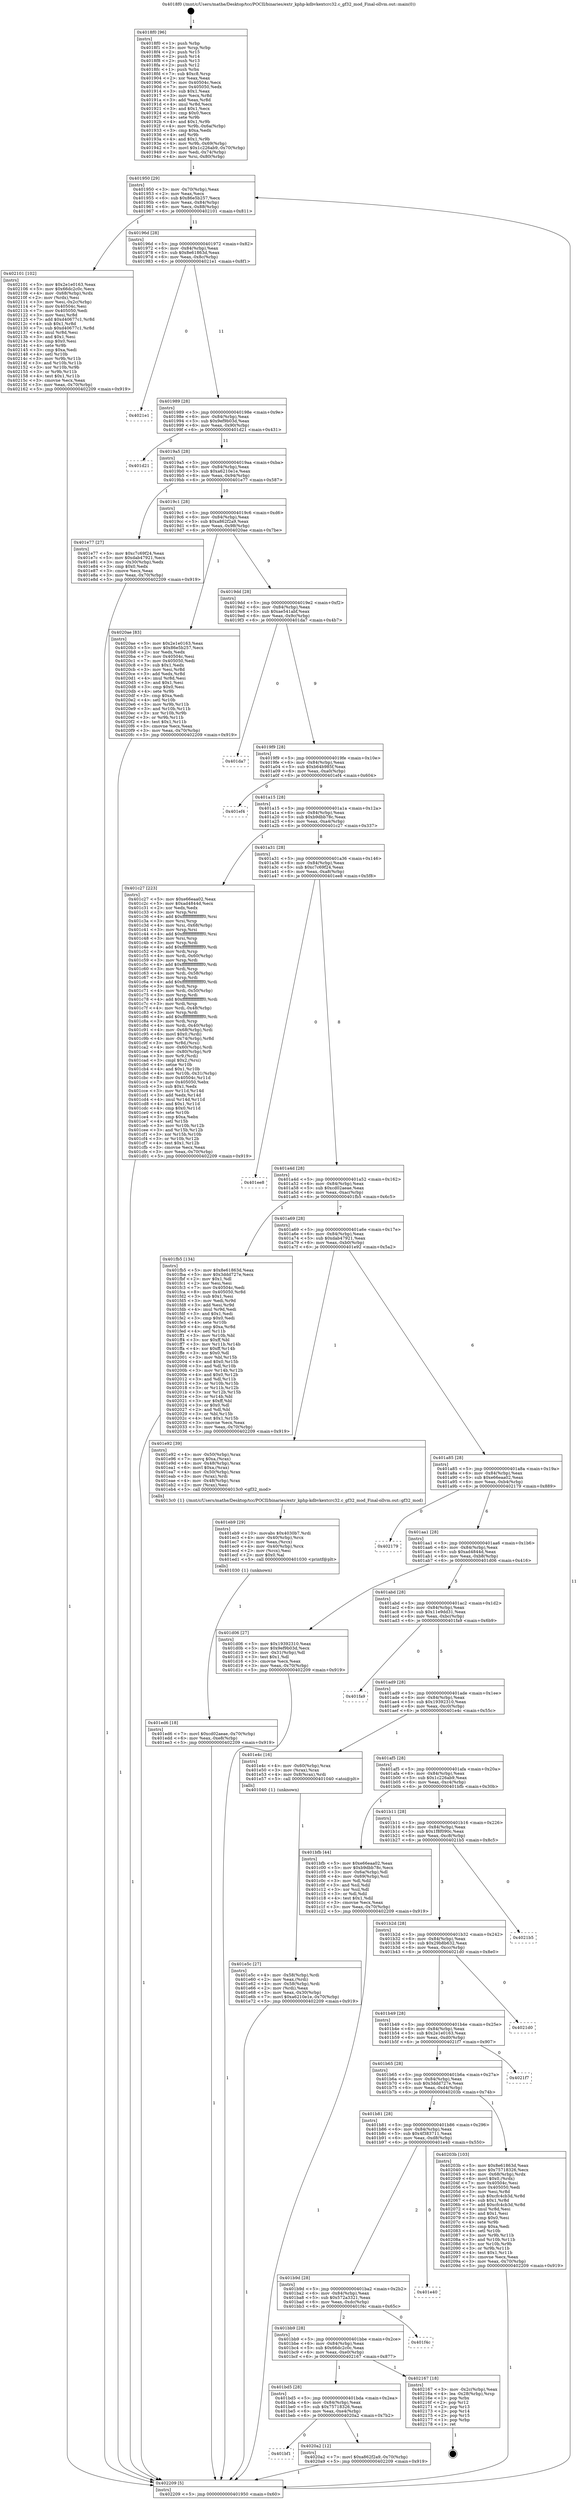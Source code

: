 digraph "0x4018f0" {
  label = "0x4018f0 (/mnt/c/Users/mathe/Desktop/tcc/POCII/binaries/extr_kphp-kdbvkextcrc32.c_gf32_mod_Final-ollvm.out::main(0))"
  labelloc = "t"
  node[shape=record]

  Entry [label="",width=0.3,height=0.3,shape=circle,fillcolor=black,style=filled]
  "0x401950" [label="{
     0x401950 [29]\l
     | [instrs]\l
     &nbsp;&nbsp;0x401950 \<+3\>: mov -0x70(%rbp),%eax\l
     &nbsp;&nbsp;0x401953 \<+2\>: mov %eax,%ecx\l
     &nbsp;&nbsp;0x401955 \<+6\>: sub $0x86e5b257,%ecx\l
     &nbsp;&nbsp;0x40195b \<+6\>: mov %eax,-0x84(%rbp)\l
     &nbsp;&nbsp;0x401961 \<+6\>: mov %ecx,-0x88(%rbp)\l
     &nbsp;&nbsp;0x401967 \<+6\>: je 0000000000402101 \<main+0x811\>\l
  }"]
  "0x402101" [label="{
     0x402101 [102]\l
     | [instrs]\l
     &nbsp;&nbsp;0x402101 \<+5\>: mov $0x2e1e0163,%eax\l
     &nbsp;&nbsp;0x402106 \<+5\>: mov $0x66dc2c0c,%ecx\l
     &nbsp;&nbsp;0x40210b \<+4\>: mov -0x68(%rbp),%rdx\l
     &nbsp;&nbsp;0x40210f \<+2\>: mov (%rdx),%esi\l
     &nbsp;&nbsp;0x402111 \<+3\>: mov %esi,-0x2c(%rbp)\l
     &nbsp;&nbsp;0x402114 \<+7\>: mov 0x40504c,%esi\l
     &nbsp;&nbsp;0x40211b \<+7\>: mov 0x405050,%edi\l
     &nbsp;&nbsp;0x402122 \<+3\>: mov %esi,%r8d\l
     &nbsp;&nbsp;0x402125 \<+7\>: add $0xd40677c1,%r8d\l
     &nbsp;&nbsp;0x40212c \<+4\>: sub $0x1,%r8d\l
     &nbsp;&nbsp;0x402130 \<+7\>: sub $0xd40677c1,%r8d\l
     &nbsp;&nbsp;0x402137 \<+4\>: imul %r8d,%esi\l
     &nbsp;&nbsp;0x40213b \<+3\>: and $0x1,%esi\l
     &nbsp;&nbsp;0x40213e \<+3\>: cmp $0x0,%esi\l
     &nbsp;&nbsp;0x402141 \<+4\>: sete %r9b\l
     &nbsp;&nbsp;0x402145 \<+3\>: cmp $0xa,%edi\l
     &nbsp;&nbsp;0x402148 \<+4\>: setl %r10b\l
     &nbsp;&nbsp;0x40214c \<+3\>: mov %r9b,%r11b\l
     &nbsp;&nbsp;0x40214f \<+3\>: and %r10b,%r11b\l
     &nbsp;&nbsp;0x402152 \<+3\>: xor %r10b,%r9b\l
     &nbsp;&nbsp;0x402155 \<+3\>: or %r9b,%r11b\l
     &nbsp;&nbsp;0x402158 \<+4\>: test $0x1,%r11b\l
     &nbsp;&nbsp;0x40215c \<+3\>: cmovne %ecx,%eax\l
     &nbsp;&nbsp;0x40215f \<+3\>: mov %eax,-0x70(%rbp)\l
     &nbsp;&nbsp;0x402162 \<+5\>: jmp 0000000000402209 \<main+0x919\>\l
  }"]
  "0x40196d" [label="{
     0x40196d [28]\l
     | [instrs]\l
     &nbsp;&nbsp;0x40196d \<+5\>: jmp 0000000000401972 \<main+0x82\>\l
     &nbsp;&nbsp;0x401972 \<+6\>: mov -0x84(%rbp),%eax\l
     &nbsp;&nbsp;0x401978 \<+5\>: sub $0x8e61863d,%eax\l
     &nbsp;&nbsp;0x40197d \<+6\>: mov %eax,-0x8c(%rbp)\l
     &nbsp;&nbsp;0x401983 \<+6\>: je 00000000004021e1 \<main+0x8f1\>\l
  }"]
  Exit [label="",width=0.3,height=0.3,shape=circle,fillcolor=black,style=filled,peripheries=2]
  "0x4021e1" [label="{
     0x4021e1\l
  }", style=dashed]
  "0x401989" [label="{
     0x401989 [28]\l
     | [instrs]\l
     &nbsp;&nbsp;0x401989 \<+5\>: jmp 000000000040198e \<main+0x9e\>\l
     &nbsp;&nbsp;0x40198e \<+6\>: mov -0x84(%rbp),%eax\l
     &nbsp;&nbsp;0x401994 \<+5\>: sub $0x9ef9b03d,%eax\l
     &nbsp;&nbsp;0x401999 \<+6\>: mov %eax,-0x90(%rbp)\l
     &nbsp;&nbsp;0x40199f \<+6\>: je 0000000000401d21 \<main+0x431\>\l
  }"]
  "0x401bf1" [label="{
     0x401bf1\l
  }", style=dashed]
  "0x401d21" [label="{
     0x401d21\l
  }", style=dashed]
  "0x4019a5" [label="{
     0x4019a5 [28]\l
     | [instrs]\l
     &nbsp;&nbsp;0x4019a5 \<+5\>: jmp 00000000004019aa \<main+0xba\>\l
     &nbsp;&nbsp;0x4019aa \<+6\>: mov -0x84(%rbp),%eax\l
     &nbsp;&nbsp;0x4019b0 \<+5\>: sub $0xa6210e1e,%eax\l
     &nbsp;&nbsp;0x4019b5 \<+6\>: mov %eax,-0x94(%rbp)\l
     &nbsp;&nbsp;0x4019bb \<+6\>: je 0000000000401e77 \<main+0x587\>\l
  }"]
  "0x4020a2" [label="{
     0x4020a2 [12]\l
     | [instrs]\l
     &nbsp;&nbsp;0x4020a2 \<+7\>: movl $0xa862f2a9,-0x70(%rbp)\l
     &nbsp;&nbsp;0x4020a9 \<+5\>: jmp 0000000000402209 \<main+0x919\>\l
  }"]
  "0x401e77" [label="{
     0x401e77 [27]\l
     | [instrs]\l
     &nbsp;&nbsp;0x401e77 \<+5\>: mov $0xc7c69f24,%eax\l
     &nbsp;&nbsp;0x401e7c \<+5\>: mov $0xdab47921,%ecx\l
     &nbsp;&nbsp;0x401e81 \<+3\>: mov -0x30(%rbp),%edx\l
     &nbsp;&nbsp;0x401e84 \<+3\>: cmp $0x0,%edx\l
     &nbsp;&nbsp;0x401e87 \<+3\>: cmove %ecx,%eax\l
     &nbsp;&nbsp;0x401e8a \<+3\>: mov %eax,-0x70(%rbp)\l
     &nbsp;&nbsp;0x401e8d \<+5\>: jmp 0000000000402209 \<main+0x919\>\l
  }"]
  "0x4019c1" [label="{
     0x4019c1 [28]\l
     | [instrs]\l
     &nbsp;&nbsp;0x4019c1 \<+5\>: jmp 00000000004019c6 \<main+0xd6\>\l
     &nbsp;&nbsp;0x4019c6 \<+6\>: mov -0x84(%rbp),%eax\l
     &nbsp;&nbsp;0x4019cc \<+5\>: sub $0xa862f2a9,%eax\l
     &nbsp;&nbsp;0x4019d1 \<+6\>: mov %eax,-0x98(%rbp)\l
     &nbsp;&nbsp;0x4019d7 \<+6\>: je 00000000004020ae \<main+0x7be\>\l
  }"]
  "0x401bd5" [label="{
     0x401bd5 [28]\l
     | [instrs]\l
     &nbsp;&nbsp;0x401bd5 \<+5\>: jmp 0000000000401bda \<main+0x2ea\>\l
     &nbsp;&nbsp;0x401bda \<+6\>: mov -0x84(%rbp),%eax\l
     &nbsp;&nbsp;0x401be0 \<+5\>: sub $0x75718326,%eax\l
     &nbsp;&nbsp;0x401be5 \<+6\>: mov %eax,-0xe4(%rbp)\l
     &nbsp;&nbsp;0x401beb \<+6\>: je 00000000004020a2 \<main+0x7b2\>\l
  }"]
  "0x4020ae" [label="{
     0x4020ae [83]\l
     | [instrs]\l
     &nbsp;&nbsp;0x4020ae \<+5\>: mov $0x2e1e0163,%eax\l
     &nbsp;&nbsp;0x4020b3 \<+5\>: mov $0x86e5b257,%ecx\l
     &nbsp;&nbsp;0x4020b8 \<+2\>: xor %edx,%edx\l
     &nbsp;&nbsp;0x4020ba \<+7\>: mov 0x40504c,%esi\l
     &nbsp;&nbsp;0x4020c1 \<+7\>: mov 0x405050,%edi\l
     &nbsp;&nbsp;0x4020c8 \<+3\>: sub $0x1,%edx\l
     &nbsp;&nbsp;0x4020cb \<+3\>: mov %esi,%r8d\l
     &nbsp;&nbsp;0x4020ce \<+3\>: add %edx,%r8d\l
     &nbsp;&nbsp;0x4020d1 \<+4\>: imul %r8d,%esi\l
     &nbsp;&nbsp;0x4020d5 \<+3\>: and $0x1,%esi\l
     &nbsp;&nbsp;0x4020d8 \<+3\>: cmp $0x0,%esi\l
     &nbsp;&nbsp;0x4020db \<+4\>: sete %r9b\l
     &nbsp;&nbsp;0x4020df \<+3\>: cmp $0xa,%edi\l
     &nbsp;&nbsp;0x4020e2 \<+4\>: setl %r10b\l
     &nbsp;&nbsp;0x4020e6 \<+3\>: mov %r9b,%r11b\l
     &nbsp;&nbsp;0x4020e9 \<+3\>: and %r10b,%r11b\l
     &nbsp;&nbsp;0x4020ec \<+3\>: xor %r10b,%r9b\l
     &nbsp;&nbsp;0x4020ef \<+3\>: or %r9b,%r11b\l
     &nbsp;&nbsp;0x4020f2 \<+4\>: test $0x1,%r11b\l
     &nbsp;&nbsp;0x4020f6 \<+3\>: cmovne %ecx,%eax\l
     &nbsp;&nbsp;0x4020f9 \<+3\>: mov %eax,-0x70(%rbp)\l
     &nbsp;&nbsp;0x4020fc \<+5\>: jmp 0000000000402209 \<main+0x919\>\l
  }"]
  "0x4019dd" [label="{
     0x4019dd [28]\l
     | [instrs]\l
     &nbsp;&nbsp;0x4019dd \<+5\>: jmp 00000000004019e2 \<main+0xf2\>\l
     &nbsp;&nbsp;0x4019e2 \<+6\>: mov -0x84(%rbp),%eax\l
     &nbsp;&nbsp;0x4019e8 \<+5\>: sub $0xae541abf,%eax\l
     &nbsp;&nbsp;0x4019ed \<+6\>: mov %eax,-0x9c(%rbp)\l
     &nbsp;&nbsp;0x4019f3 \<+6\>: je 0000000000401da7 \<main+0x4b7\>\l
  }"]
  "0x402167" [label="{
     0x402167 [18]\l
     | [instrs]\l
     &nbsp;&nbsp;0x402167 \<+3\>: mov -0x2c(%rbp),%eax\l
     &nbsp;&nbsp;0x40216a \<+4\>: lea -0x28(%rbp),%rsp\l
     &nbsp;&nbsp;0x40216e \<+1\>: pop %rbx\l
     &nbsp;&nbsp;0x40216f \<+2\>: pop %r12\l
     &nbsp;&nbsp;0x402171 \<+2\>: pop %r13\l
     &nbsp;&nbsp;0x402173 \<+2\>: pop %r14\l
     &nbsp;&nbsp;0x402175 \<+2\>: pop %r15\l
     &nbsp;&nbsp;0x402177 \<+1\>: pop %rbp\l
     &nbsp;&nbsp;0x402178 \<+1\>: ret\l
  }"]
  "0x401da7" [label="{
     0x401da7\l
  }", style=dashed]
  "0x4019f9" [label="{
     0x4019f9 [28]\l
     | [instrs]\l
     &nbsp;&nbsp;0x4019f9 \<+5\>: jmp 00000000004019fe \<main+0x10e\>\l
     &nbsp;&nbsp;0x4019fe \<+6\>: mov -0x84(%rbp),%eax\l
     &nbsp;&nbsp;0x401a04 \<+5\>: sub $0xb64b985f,%eax\l
     &nbsp;&nbsp;0x401a09 \<+6\>: mov %eax,-0xa0(%rbp)\l
     &nbsp;&nbsp;0x401a0f \<+6\>: je 0000000000401ef4 \<main+0x604\>\l
  }"]
  "0x401bb9" [label="{
     0x401bb9 [28]\l
     | [instrs]\l
     &nbsp;&nbsp;0x401bb9 \<+5\>: jmp 0000000000401bbe \<main+0x2ce\>\l
     &nbsp;&nbsp;0x401bbe \<+6\>: mov -0x84(%rbp),%eax\l
     &nbsp;&nbsp;0x401bc4 \<+5\>: sub $0x66dc2c0c,%eax\l
     &nbsp;&nbsp;0x401bc9 \<+6\>: mov %eax,-0xe0(%rbp)\l
     &nbsp;&nbsp;0x401bcf \<+6\>: je 0000000000402167 \<main+0x877\>\l
  }"]
  "0x401ef4" [label="{
     0x401ef4\l
  }", style=dashed]
  "0x401a15" [label="{
     0x401a15 [28]\l
     | [instrs]\l
     &nbsp;&nbsp;0x401a15 \<+5\>: jmp 0000000000401a1a \<main+0x12a\>\l
     &nbsp;&nbsp;0x401a1a \<+6\>: mov -0x84(%rbp),%eax\l
     &nbsp;&nbsp;0x401a20 \<+5\>: sub $0xb9dbb78c,%eax\l
     &nbsp;&nbsp;0x401a25 \<+6\>: mov %eax,-0xa4(%rbp)\l
     &nbsp;&nbsp;0x401a2b \<+6\>: je 0000000000401c27 \<main+0x337\>\l
  }"]
  "0x401f4c" [label="{
     0x401f4c\l
  }", style=dashed]
  "0x401c27" [label="{
     0x401c27 [223]\l
     | [instrs]\l
     &nbsp;&nbsp;0x401c27 \<+5\>: mov $0xe66eaa02,%eax\l
     &nbsp;&nbsp;0x401c2c \<+5\>: mov $0xad4844d,%ecx\l
     &nbsp;&nbsp;0x401c31 \<+2\>: xor %edx,%edx\l
     &nbsp;&nbsp;0x401c33 \<+3\>: mov %rsp,%rsi\l
     &nbsp;&nbsp;0x401c36 \<+4\>: add $0xfffffffffffffff0,%rsi\l
     &nbsp;&nbsp;0x401c3a \<+3\>: mov %rsi,%rsp\l
     &nbsp;&nbsp;0x401c3d \<+4\>: mov %rsi,-0x68(%rbp)\l
     &nbsp;&nbsp;0x401c41 \<+3\>: mov %rsp,%rsi\l
     &nbsp;&nbsp;0x401c44 \<+4\>: add $0xfffffffffffffff0,%rsi\l
     &nbsp;&nbsp;0x401c48 \<+3\>: mov %rsi,%rsp\l
     &nbsp;&nbsp;0x401c4b \<+3\>: mov %rsp,%rdi\l
     &nbsp;&nbsp;0x401c4e \<+4\>: add $0xfffffffffffffff0,%rdi\l
     &nbsp;&nbsp;0x401c52 \<+3\>: mov %rdi,%rsp\l
     &nbsp;&nbsp;0x401c55 \<+4\>: mov %rdi,-0x60(%rbp)\l
     &nbsp;&nbsp;0x401c59 \<+3\>: mov %rsp,%rdi\l
     &nbsp;&nbsp;0x401c5c \<+4\>: add $0xfffffffffffffff0,%rdi\l
     &nbsp;&nbsp;0x401c60 \<+3\>: mov %rdi,%rsp\l
     &nbsp;&nbsp;0x401c63 \<+4\>: mov %rdi,-0x58(%rbp)\l
     &nbsp;&nbsp;0x401c67 \<+3\>: mov %rsp,%rdi\l
     &nbsp;&nbsp;0x401c6a \<+4\>: add $0xfffffffffffffff0,%rdi\l
     &nbsp;&nbsp;0x401c6e \<+3\>: mov %rdi,%rsp\l
     &nbsp;&nbsp;0x401c71 \<+4\>: mov %rdi,-0x50(%rbp)\l
     &nbsp;&nbsp;0x401c75 \<+3\>: mov %rsp,%rdi\l
     &nbsp;&nbsp;0x401c78 \<+4\>: add $0xfffffffffffffff0,%rdi\l
     &nbsp;&nbsp;0x401c7c \<+3\>: mov %rdi,%rsp\l
     &nbsp;&nbsp;0x401c7f \<+4\>: mov %rdi,-0x48(%rbp)\l
     &nbsp;&nbsp;0x401c83 \<+3\>: mov %rsp,%rdi\l
     &nbsp;&nbsp;0x401c86 \<+4\>: add $0xfffffffffffffff0,%rdi\l
     &nbsp;&nbsp;0x401c8a \<+3\>: mov %rdi,%rsp\l
     &nbsp;&nbsp;0x401c8d \<+4\>: mov %rdi,-0x40(%rbp)\l
     &nbsp;&nbsp;0x401c91 \<+4\>: mov -0x68(%rbp),%rdi\l
     &nbsp;&nbsp;0x401c95 \<+6\>: movl $0x0,(%rdi)\l
     &nbsp;&nbsp;0x401c9b \<+4\>: mov -0x74(%rbp),%r8d\l
     &nbsp;&nbsp;0x401c9f \<+3\>: mov %r8d,(%rsi)\l
     &nbsp;&nbsp;0x401ca2 \<+4\>: mov -0x60(%rbp),%rdi\l
     &nbsp;&nbsp;0x401ca6 \<+4\>: mov -0x80(%rbp),%r9\l
     &nbsp;&nbsp;0x401caa \<+3\>: mov %r9,(%rdi)\l
     &nbsp;&nbsp;0x401cad \<+3\>: cmpl $0x2,(%rsi)\l
     &nbsp;&nbsp;0x401cb0 \<+4\>: setne %r10b\l
     &nbsp;&nbsp;0x401cb4 \<+4\>: and $0x1,%r10b\l
     &nbsp;&nbsp;0x401cb8 \<+4\>: mov %r10b,-0x31(%rbp)\l
     &nbsp;&nbsp;0x401cbc \<+8\>: mov 0x40504c,%r11d\l
     &nbsp;&nbsp;0x401cc4 \<+7\>: mov 0x405050,%ebx\l
     &nbsp;&nbsp;0x401ccb \<+3\>: sub $0x1,%edx\l
     &nbsp;&nbsp;0x401cce \<+3\>: mov %r11d,%r14d\l
     &nbsp;&nbsp;0x401cd1 \<+3\>: add %edx,%r14d\l
     &nbsp;&nbsp;0x401cd4 \<+4\>: imul %r14d,%r11d\l
     &nbsp;&nbsp;0x401cd8 \<+4\>: and $0x1,%r11d\l
     &nbsp;&nbsp;0x401cdc \<+4\>: cmp $0x0,%r11d\l
     &nbsp;&nbsp;0x401ce0 \<+4\>: sete %r10b\l
     &nbsp;&nbsp;0x401ce4 \<+3\>: cmp $0xa,%ebx\l
     &nbsp;&nbsp;0x401ce7 \<+4\>: setl %r15b\l
     &nbsp;&nbsp;0x401ceb \<+3\>: mov %r10b,%r12b\l
     &nbsp;&nbsp;0x401cee \<+3\>: and %r15b,%r12b\l
     &nbsp;&nbsp;0x401cf1 \<+3\>: xor %r15b,%r10b\l
     &nbsp;&nbsp;0x401cf4 \<+3\>: or %r10b,%r12b\l
     &nbsp;&nbsp;0x401cf7 \<+4\>: test $0x1,%r12b\l
     &nbsp;&nbsp;0x401cfb \<+3\>: cmovne %ecx,%eax\l
     &nbsp;&nbsp;0x401cfe \<+3\>: mov %eax,-0x70(%rbp)\l
     &nbsp;&nbsp;0x401d01 \<+5\>: jmp 0000000000402209 \<main+0x919\>\l
  }"]
  "0x401a31" [label="{
     0x401a31 [28]\l
     | [instrs]\l
     &nbsp;&nbsp;0x401a31 \<+5\>: jmp 0000000000401a36 \<main+0x146\>\l
     &nbsp;&nbsp;0x401a36 \<+6\>: mov -0x84(%rbp),%eax\l
     &nbsp;&nbsp;0x401a3c \<+5\>: sub $0xc7c69f24,%eax\l
     &nbsp;&nbsp;0x401a41 \<+6\>: mov %eax,-0xa8(%rbp)\l
     &nbsp;&nbsp;0x401a47 \<+6\>: je 0000000000401ee8 \<main+0x5f8\>\l
  }"]
  "0x401b9d" [label="{
     0x401b9d [28]\l
     | [instrs]\l
     &nbsp;&nbsp;0x401b9d \<+5\>: jmp 0000000000401ba2 \<main+0x2b2\>\l
     &nbsp;&nbsp;0x401ba2 \<+6\>: mov -0x84(%rbp),%eax\l
     &nbsp;&nbsp;0x401ba8 \<+5\>: sub $0x572a3321,%eax\l
     &nbsp;&nbsp;0x401bad \<+6\>: mov %eax,-0xdc(%rbp)\l
     &nbsp;&nbsp;0x401bb3 \<+6\>: je 0000000000401f4c \<main+0x65c\>\l
  }"]
  "0x401ee8" [label="{
     0x401ee8\l
  }", style=dashed]
  "0x401a4d" [label="{
     0x401a4d [28]\l
     | [instrs]\l
     &nbsp;&nbsp;0x401a4d \<+5\>: jmp 0000000000401a52 \<main+0x162\>\l
     &nbsp;&nbsp;0x401a52 \<+6\>: mov -0x84(%rbp),%eax\l
     &nbsp;&nbsp;0x401a58 \<+5\>: sub $0xcd02aeae,%eax\l
     &nbsp;&nbsp;0x401a5d \<+6\>: mov %eax,-0xac(%rbp)\l
     &nbsp;&nbsp;0x401a63 \<+6\>: je 0000000000401fb5 \<main+0x6c5\>\l
  }"]
  "0x401e40" [label="{
     0x401e40\l
  }", style=dashed]
  "0x401fb5" [label="{
     0x401fb5 [134]\l
     | [instrs]\l
     &nbsp;&nbsp;0x401fb5 \<+5\>: mov $0x8e61863d,%eax\l
     &nbsp;&nbsp;0x401fba \<+5\>: mov $0x3ddd727e,%ecx\l
     &nbsp;&nbsp;0x401fbf \<+2\>: mov $0x1,%dl\l
     &nbsp;&nbsp;0x401fc1 \<+2\>: xor %esi,%esi\l
     &nbsp;&nbsp;0x401fc3 \<+7\>: mov 0x40504c,%edi\l
     &nbsp;&nbsp;0x401fca \<+8\>: mov 0x405050,%r8d\l
     &nbsp;&nbsp;0x401fd2 \<+3\>: sub $0x1,%esi\l
     &nbsp;&nbsp;0x401fd5 \<+3\>: mov %edi,%r9d\l
     &nbsp;&nbsp;0x401fd8 \<+3\>: add %esi,%r9d\l
     &nbsp;&nbsp;0x401fdb \<+4\>: imul %r9d,%edi\l
     &nbsp;&nbsp;0x401fdf \<+3\>: and $0x1,%edi\l
     &nbsp;&nbsp;0x401fe2 \<+3\>: cmp $0x0,%edi\l
     &nbsp;&nbsp;0x401fe5 \<+4\>: sete %r10b\l
     &nbsp;&nbsp;0x401fe9 \<+4\>: cmp $0xa,%r8d\l
     &nbsp;&nbsp;0x401fed \<+4\>: setl %r11b\l
     &nbsp;&nbsp;0x401ff1 \<+3\>: mov %r10b,%bl\l
     &nbsp;&nbsp;0x401ff4 \<+3\>: xor $0xff,%bl\l
     &nbsp;&nbsp;0x401ff7 \<+3\>: mov %r11b,%r14b\l
     &nbsp;&nbsp;0x401ffa \<+4\>: xor $0xff,%r14b\l
     &nbsp;&nbsp;0x401ffe \<+3\>: xor $0x0,%dl\l
     &nbsp;&nbsp;0x402001 \<+3\>: mov %bl,%r15b\l
     &nbsp;&nbsp;0x402004 \<+4\>: and $0x0,%r15b\l
     &nbsp;&nbsp;0x402008 \<+3\>: and %dl,%r10b\l
     &nbsp;&nbsp;0x40200b \<+3\>: mov %r14b,%r12b\l
     &nbsp;&nbsp;0x40200e \<+4\>: and $0x0,%r12b\l
     &nbsp;&nbsp;0x402012 \<+3\>: and %dl,%r11b\l
     &nbsp;&nbsp;0x402015 \<+3\>: or %r10b,%r15b\l
     &nbsp;&nbsp;0x402018 \<+3\>: or %r11b,%r12b\l
     &nbsp;&nbsp;0x40201b \<+3\>: xor %r12b,%r15b\l
     &nbsp;&nbsp;0x40201e \<+3\>: or %r14b,%bl\l
     &nbsp;&nbsp;0x402021 \<+3\>: xor $0xff,%bl\l
     &nbsp;&nbsp;0x402024 \<+3\>: or $0x0,%dl\l
     &nbsp;&nbsp;0x402027 \<+2\>: and %dl,%bl\l
     &nbsp;&nbsp;0x402029 \<+3\>: or %bl,%r15b\l
     &nbsp;&nbsp;0x40202c \<+4\>: test $0x1,%r15b\l
     &nbsp;&nbsp;0x402030 \<+3\>: cmovne %ecx,%eax\l
     &nbsp;&nbsp;0x402033 \<+3\>: mov %eax,-0x70(%rbp)\l
     &nbsp;&nbsp;0x402036 \<+5\>: jmp 0000000000402209 \<main+0x919\>\l
  }"]
  "0x401a69" [label="{
     0x401a69 [28]\l
     | [instrs]\l
     &nbsp;&nbsp;0x401a69 \<+5\>: jmp 0000000000401a6e \<main+0x17e\>\l
     &nbsp;&nbsp;0x401a6e \<+6\>: mov -0x84(%rbp),%eax\l
     &nbsp;&nbsp;0x401a74 \<+5\>: sub $0xdab47921,%eax\l
     &nbsp;&nbsp;0x401a79 \<+6\>: mov %eax,-0xb0(%rbp)\l
     &nbsp;&nbsp;0x401a7f \<+6\>: je 0000000000401e92 \<main+0x5a2\>\l
  }"]
  "0x401b81" [label="{
     0x401b81 [28]\l
     | [instrs]\l
     &nbsp;&nbsp;0x401b81 \<+5\>: jmp 0000000000401b86 \<main+0x296\>\l
     &nbsp;&nbsp;0x401b86 \<+6\>: mov -0x84(%rbp),%eax\l
     &nbsp;&nbsp;0x401b8c \<+5\>: sub $0x4f383711,%eax\l
     &nbsp;&nbsp;0x401b91 \<+6\>: mov %eax,-0xd8(%rbp)\l
     &nbsp;&nbsp;0x401b97 \<+6\>: je 0000000000401e40 \<main+0x550\>\l
  }"]
  "0x401e92" [label="{
     0x401e92 [39]\l
     | [instrs]\l
     &nbsp;&nbsp;0x401e92 \<+4\>: mov -0x50(%rbp),%rax\l
     &nbsp;&nbsp;0x401e96 \<+7\>: movq $0xa,(%rax)\l
     &nbsp;&nbsp;0x401e9d \<+4\>: mov -0x48(%rbp),%rax\l
     &nbsp;&nbsp;0x401ea1 \<+6\>: movl $0xa,(%rax)\l
     &nbsp;&nbsp;0x401ea7 \<+4\>: mov -0x50(%rbp),%rax\l
     &nbsp;&nbsp;0x401eab \<+3\>: mov (%rax),%rdi\l
     &nbsp;&nbsp;0x401eae \<+4\>: mov -0x48(%rbp),%rax\l
     &nbsp;&nbsp;0x401eb2 \<+2\>: mov (%rax),%esi\l
     &nbsp;&nbsp;0x401eb4 \<+5\>: call 00000000004013c0 \<gf32_mod\>\l
     | [calls]\l
     &nbsp;&nbsp;0x4013c0 \{1\} (/mnt/c/Users/mathe/Desktop/tcc/POCII/binaries/extr_kphp-kdbvkextcrc32.c_gf32_mod_Final-ollvm.out::gf32_mod)\l
  }"]
  "0x401a85" [label="{
     0x401a85 [28]\l
     | [instrs]\l
     &nbsp;&nbsp;0x401a85 \<+5\>: jmp 0000000000401a8a \<main+0x19a\>\l
     &nbsp;&nbsp;0x401a8a \<+6\>: mov -0x84(%rbp),%eax\l
     &nbsp;&nbsp;0x401a90 \<+5\>: sub $0xe66eaa02,%eax\l
     &nbsp;&nbsp;0x401a95 \<+6\>: mov %eax,-0xb4(%rbp)\l
     &nbsp;&nbsp;0x401a9b \<+6\>: je 0000000000402179 \<main+0x889\>\l
  }"]
  "0x40203b" [label="{
     0x40203b [103]\l
     | [instrs]\l
     &nbsp;&nbsp;0x40203b \<+5\>: mov $0x8e61863d,%eax\l
     &nbsp;&nbsp;0x402040 \<+5\>: mov $0x75718326,%ecx\l
     &nbsp;&nbsp;0x402045 \<+4\>: mov -0x68(%rbp),%rdx\l
     &nbsp;&nbsp;0x402049 \<+6\>: movl $0x0,(%rdx)\l
     &nbsp;&nbsp;0x40204f \<+7\>: mov 0x40504c,%esi\l
     &nbsp;&nbsp;0x402056 \<+7\>: mov 0x405050,%edi\l
     &nbsp;&nbsp;0x40205d \<+3\>: mov %esi,%r8d\l
     &nbsp;&nbsp;0x402060 \<+7\>: sub $0xcfc4cb3d,%r8d\l
     &nbsp;&nbsp;0x402067 \<+4\>: sub $0x1,%r8d\l
     &nbsp;&nbsp;0x40206b \<+7\>: add $0xcfc4cb3d,%r8d\l
     &nbsp;&nbsp;0x402072 \<+4\>: imul %r8d,%esi\l
     &nbsp;&nbsp;0x402076 \<+3\>: and $0x1,%esi\l
     &nbsp;&nbsp;0x402079 \<+3\>: cmp $0x0,%esi\l
     &nbsp;&nbsp;0x40207c \<+4\>: sete %r9b\l
     &nbsp;&nbsp;0x402080 \<+3\>: cmp $0xa,%edi\l
     &nbsp;&nbsp;0x402083 \<+4\>: setl %r10b\l
     &nbsp;&nbsp;0x402087 \<+3\>: mov %r9b,%r11b\l
     &nbsp;&nbsp;0x40208a \<+3\>: and %r10b,%r11b\l
     &nbsp;&nbsp;0x40208d \<+3\>: xor %r10b,%r9b\l
     &nbsp;&nbsp;0x402090 \<+3\>: or %r9b,%r11b\l
     &nbsp;&nbsp;0x402093 \<+4\>: test $0x1,%r11b\l
     &nbsp;&nbsp;0x402097 \<+3\>: cmovne %ecx,%eax\l
     &nbsp;&nbsp;0x40209a \<+3\>: mov %eax,-0x70(%rbp)\l
     &nbsp;&nbsp;0x40209d \<+5\>: jmp 0000000000402209 \<main+0x919\>\l
  }"]
  "0x402179" [label="{
     0x402179\l
  }", style=dashed]
  "0x401aa1" [label="{
     0x401aa1 [28]\l
     | [instrs]\l
     &nbsp;&nbsp;0x401aa1 \<+5\>: jmp 0000000000401aa6 \<main+0x1b6\>\l
     &nbsp;&nbsp;0x401aa6 \<+6\>: mov -0x84(%rbp),%eax\l
     &nbsp;&nbsp;0x401aac \<+5\>: sub $0xad4844d,%eax\l
     &nbsp;&nbsp;0x401ab1 \<+6\>: mov %eax,-0xb8(%rbp)\l
     &nbsp;&nbsp;0x401ab7 \<+6\>: je 0000000000401d06 \<main+0x416\>\l
  }"]
  "0x401b65" [label="{
     0x401b65 [28]\l
     | [instrs]\l
     &nbsp;&nbsp;0x401b65 \<+5\>: jmp 0000000000401b6a \<main+0x27a\>\l
     &nbsp;&nbsp;0x401b6a \<+6\>: mov -0x84(%rbp),%eax\l
     &nbsp;&nbsp;0x401b70 \<+5\>: sub $0x3ddd727e,%eax\l
     &nbsp;&nbsp;0x401b75 \<+6\>: mov %eax,-0xd4(%rbp)\l
     &nbsp;&nbsp;0x401b7b \<+6\>: je 000000000040203b \<main+0x74b\>\l
  }"]
  "0x401d06" [label="{
     0x401d06 [27]\l
     | [instrs]\l
     &nbsp;&nbsp;0x401d06 \<+5\>: mov $0x19392310,%eax\l
     &nbsp;&nbsp;0x401d0b \<+5\>: mov $0x9ef9b03d,%ecx\l
     &nbsp;&nbsp;0x401d10 \<+3\>: mov -0x31(%rbp),%dl\l
     &nbsp;&nbsp;0x401d13 \<+3\>: test $0x1,%dl\l
     &nbsp;&nbsp;0x401d16 \<+3\>: cmovne %ecx,%eax\l
     &nbsp;&nbsp;0x401d19 \<+3\>: mov %eax,-0x70(%rbp)\l
     &nbsp;&nbsp;0x401d1c \<+5\>: jmp 0000000000402209 \<main+0x919\>\l
  }"]
  "0x401abd" [label="{
     0x401abd [28]\l
     | [instrs]\l
     &nbsp;&nbsp;0x401abd \<+5\>: jmp 0000000000401ac2 \<main+0x1d2\>\l
     &nbsp;&nbsp;0x401ac2 \<+6\>: mov -0x84(%rbp),%eax\l
     &nbsp;&nbsp;0x401ac8 \<+5\>: sub $0x11e9dd31,%eax\l
     &nbsp;&nbsp;0x401acd \<+6\>: mov %eax,-0xbc(%rbp)\l
     &nbsp;&nbsp;0x401ad3 \<+6\>: je 0000000000401fa9 \<main+0x6b9\>\l
  }"]
  "0x4021f7" [label="{
     0x4021f7\l
  }", style=dashed]
  "0x401fa9" [label="{
     0x401fa9\l
  }", style=dashed]
  "0x401ad9" [label="{
     0x401ad9 [28]\l
     | [instrs]\l
     &nbsp;&nbsp;0x401ad9 \<+5\>: jmp 0000000000401ade \<main+0x1ee\>\l
     &nbsp;&nbsp;0x401ade \<+6\>: mov -0x84(%rbp),%eax\l
     &nbsp;&nbsp;0x401ae4 \<+5\>: sub $0x19392310,%eax\l
     &nbsp;&nbsp;0x401ae9 \<+6\>: mov %eax,-0xc0(%rbp)\l
     &nbsp;&nbsp;0x401aef \<+6\>: je 0000000000401e4c \<main+0x55c\>\l
  }"]
  "0x401b49" [label="{
     0x401b49 [28]\l
     | [instrs]\l
     &nbsp;&nbsp;0x401b49 \<+5\>: jmp 0000000000401b4e \<main+0x25e\>\l
     &nbsp;&nbsp;0x401b4e \<+6\>: mov -0x84(%rbp),%eax\l
     &nbsp;&nbsp;0x401b54 \<+5\>: sub $0x2e1e0163,%eax\l
     &nbsp;&nbsp;0x401b59 \<+6\>: mov %eax,-0xd0(%rbp)\l
     &nbsp;&nbsp;0x401b5f \<+6\>: je 00000000004021f7 \<main+0x907\>\l
  }"]
  "0x401e4c" [label="{
     0x401e4c [16]\l
     | [instrs]\l
     &nbsp;&nbsp;0x401e4c \<+4\>: mov -0x60(%rbp),%rax\l
     &nbsp;&nbsp;0x401e50 \<+3\>: mov (%rax),%rax\l
     &nbsp;&nbsp;0x401e53 \<+4\>: mov 0x8(%rax),%rdi\l
     &nbsp;&nbsp;0x401e57 \<+5\>: call 0000000000401040 \<atoi@plt\>\l
     | [calls]\l
     &nbsp;&nbsp;0x401040 \{1\} (unknown)\l
  }"]
  "0x401af5" [label="{
     0x401af5 [28]\l
     | [instrs]\l
     &nbsp;&nbsp;0x401af5 \<+5\>: jmp 0000000000401afa \<main+0x20a\>\l
     &nbsp;&nbsp;0x401afa \<+6\>: mov -0x84(%rbp),%eax\l
     &nbsp;&nbsp;0x401b00 \<+5\>: sub $0x1c226ab9,%eax\l
     &nbsp;&nbsp;0x401b05 \<+6\>: mov %eax,-0xc4(%rbp)\l
     &nbsp;&nbsp;0x401b0b \<+6\>: je 0000000000401bfb \<main+0x30b\>\l
  }"]
  "0x4021d0" [label="{
     0x4021d0\l
  }", style=dashed]
  "0x401bfb" [label="{
     0x401bfb [44]\l
     | [instrs]\l
     &nbsp;&nbsp;0x401bfb \<+5\>: mov $0xe66eaa02,%eax\l
     &nbsp;&nbsp;0x401c00 \<+5\>: mov $0xb9dbb78c,%ecx\l
     &nbsp;&nbsp;0x401c05 \<+3\>: mov -0x6a(%rbp),%dl\l
     &nbsp;&nbsp;0x401c08 \<+4\>: mov -0x69(%rbp),%sil\l
     &nbsp;&nbsp;0x401c0c \<+3\>: mov %dl,%dil\l
     &nbsp;&nbsp;0x401c0f \<+3\>: and %sil,%dil\l
     &nbsp;&nbsp;0x401c12 \<+3\>: xor %sil,%dl\l
     &nbsp;&nbsp;0x401c15 \<+3\>: or %dl,%dil\l
     &nbsp;&nbsp;0x401c18 \<+4\>: test $0x1,%dil\l
     &nbsp;&nbsp;0x401c1c \<+3\>: cmovne %ecx,%eax\l
     &nbsp;&nbsp;0x401c1f \<+3\>: mov %eax,-0x70(%rbp)\l
     &nbsp;&nbsp;0x401c22 \<+5\>: jmp 0000000000402209 \<main+0x919\>\l
  }"]
  "0x401b11" [label="{
     0x401b11 [28]\l
     | [instrs]\l
     &nbsp;&nbsp;0x401b11 \<+5\>: jmp 0000000000401b16 \<main+0x226\>\l
     &nbsp;&nbsp;0x401b16 \<+6\>: mov -0x84(%rbp),%eax\l
     &nbsp;&nbsp;0x401b1c \<+5\>: sub $0x1f8f090c,%eax\l
     &nbsp;&nbsp;0x401b21 \<+6\>: mov %eax,-0xc8(%rbp)\l
     &nbsp;&nbsp;0x401b27 \<+6\>: je 00000000004021b5 \<main+0x8c5\>\l
  }"]
  "0x402209" [label="{
     0x402209 [5]\l
     | [instrs]\l
     &nbsp;&nbsp;0x402209 \<+5\>: jmp 0000000000401950 \<main+0x60\>\l
  }"]
  "0x4018f0" [label="{
     0x4018f0 [96]\l
     | [instrs]\l
     &nbsp;&nbsp;0x4018f0 \<+1\>: push %rbp\l
     &nbsp;&nbsp;0x4018f1 \<+3\>: mov %rsp,%rbp\l
     &nbsp;&nbsp;0x4018f4 \<+2\>: push %r15\l
     &nbsp;&nbsp;0x4018f6 \<+2\>: push %r14\l
     &nbsp;&nbsp;0x4018f8 \<+2\>: push %r13\l
     &nbsp;&nbsp;0x4018fa \<+2\>: push %r12\l
     &nbsp;&nbsp;0x4018fc \<+1\>: push %rbx\l
     &nbsp;&nbsp;0x4018fd \<+7\>: sub $0xc8,%rsp\l
     &nbsp;&nbsp;0x401904 \<+2\>: xor %eax,%eax\l
     &nbsp;&nbsp;0x401906 \<+7\>: mov 0x40504c,%ecx\l
     &nbsp;&nbsp;0x40190d \<+7\>: mov 0x405050,%edx\l
     &nbsp;&nbsp;0x401914 \<+3\>: sub $0x1,%eax\l
     &nbsp;&nbsp;0x401917 \<+3\>: mov %ecx,%r8d\l
     &nbsp;&nbsp;0x40191a \<+3\>: add %eax,%r8d\l
     &nbsp;&nbsp;0x40191d \<+4\>: imul %r8d,%ecx\l
     &nbsp;&nbsp;0x401921 \<+3\>: and $0x1,%ecx\l
     &nbsp;&nbsp;0x401924 \<+3\>: cmp $0x0,%ecx\l
     &nbsp;&nbsp;0x401927 \<+4\>: sete %r9b\l
     &nbsp;&nbsp;0x40192b \<+4\>: and $0x1,%r9b\l
     &nbsp;&nbsp;0x40192f \<+4\>: mov %r9b,-0x6a(%rbp)\l
     &nbsp;&nbsp;0x401933 \<+3\>: cmp $0xa,%edx\l
     &nbsp;&nbsp;0x401936 \<+4\>: setl %r9b\l
     &nbsp;&nbsp;0x40193a \<+4\>: and $0x1,%r9b\l
     &nbsp;&nbsp;0x40193e \<+4\>: mov %r9b,-0x69(%rbp)\l
     &nbsp;&nbsp;0x401942 \<+7\>: movl $0x1c226ab9,-0x70(%rbp)\l
     &nbsp;&nbsp;0x401949 \<+3\>: mov %edi,-0x74(%rbp)\l
     &nbsp;&nbsp;0x40194c \<+4\>: mov %rsi,-0x80(%rbp)\l
  }"]
  "0x401e5c" [label="{
     0x401e5c [27]\l
     | [instrs]\l
     &nbsp;&nbsp;0x401e5c \<+4\>: mov -0x58(%rbp),%rdi\l
     &nbsp;&nbsp;0x401e60 \<+2\>: mov %eax,(%rdi)\l
     &nbsp;&nbsp;0x401e62 \<+4\>: mov -0x58(%rbp),%rdi\l
     &nbsp;&nbsp;0x401e66 \<+2\>: mov (%rdi),%eax\l
     &nbsp;&nbsp;0x401e68 \<+3\>: mov %eax,-0x30(%rbp)\l
     &nbsp;&nbsp;0x401e6b \<+7\>: movl $0xa6210e1e,-0x70(%rbp)\l
     &nbsp;&nbsp;0x401e72 \<+5\>: jmp 0000000000402209 \<main+0x919\>\l
  }"]
  "0x401eb9" [label="{
     0x401eb9 [29]\l
     | [instrs]\l
     &nbsp;&nbsp;0x401eb9 \<+10\>: movabs $0x4030b7,%rdi\l
     &nbsp;&nbsp;0x401ec3 \<+4\>: mov -0x40(%rbp),%rcx\l
     &nbsp;&nbsp;0x401ec7 \<+2\>: mov %eax,(%rcx)\l
     &nbsp;&nbsp;0x401ec9 \<+4\>: mov -0x40(%rbp),%rcx\l
     &nbsp;&nbsp;0x401ecd \<+2\>: mov (%rcx),%esi\l
     &nbsp;&nbsp;0x401ecf \<+2\>: mov $0x0,%al\l
     &nbsp;&nbsp;0x401ed1 \<+5\>: call 0000000000401030 \<printf@plt\>\l
     | [calls]\l
     &nbsp;&nbsp;0x401030 \{1\} (unknown)\l
  }"]
  "0x401ed6" [label="{
     0x401ed6 [18]\l
     | [instrs]\l
     &nbsp;&nbsp;0x401ed6 \<+7\>: movl $0xcd02aeae,-0x70(%rbp)\l
     &nbsp;&nbsp;0x401edd \<+6\>: mov %eax,-0xe8(%rbp)\l
     &nbsp;&nbsp;0x401ee3 \<+5\>: jmp 0000000000402209 \<main+0x919\>\l
  }"]
  "0x401b2d" [label="{
     0x401b2d [28]\l
     | [instrs]\l
     &nbsp;&nbsp;0x401b2d \<+5\>: jmp 0000000000401b32 \<main+0x242\>\l
     &nbsp;&nbsp;0x401b32 \<+6\>: mov -0x84(%rbp),%eax\l
     &nbsp;&nbsp;0x401b38 \<+5\>: sub $0x29b8b632,%eax\l
     &nbsp;&nbsp;0x401b3d \<+6\>: mov %eax,-0xcc(%rbp)\l
     &nbsp;&nbsp;0x401b43 \<+6\>: je 00000000004021d0 \<main+0x8e0\>\l
  }"]
  "0x4021b5" [label="{
     0x4021b5\l
  }", style=dashed]
  Entry -> "0x4018f0" [label=" 1"]
  "0x401950" -> "0x402101" [label=" 1"]
  "0x401950" -> "0x40196d" [label=" 11"]
  "0x402167" -> Exit [label=" 1"]
  "0x40196d" -> "0x4021e1" [label=" 0"]
  "0x40196d" -> "0x401989" [label=" 11"]
  "0x402101" -> "0x402209" [label=" 1"]
  "0x401989" -> "0x401d21" [label=" 0"]
  "0x401989" -> "0x4019a5" [label=" 11"]
  "0x4020ae" -> "0x402209" [label=" 1"]
  "0x4019a5" -> "0x401e77" [label=" 1"]
  "0x4019a5" -> "0x4019c1" [label=" 10"]
  "0x4020a2" -> "0x402209" [label=" 1"]
  "0x4019c1" -> "0x4020ae" [label=" 1"]
  "0x4019c1" -> "0x4019dd" [label=" 9"]
  "0x401bd5" -> "0x4020a2" [label=" 1"]
  "0x4019dd" -> "0x401da7" [label=" 0"]
  "0x4019dd" -> "0x4019f9" [label=" 9"]
  "0x401bd5" -> "0x401bf1" [label=" 0"]
  "0x4019f9" -> "0x401ef4" [label=" 0"]
  "0x4019f9" -> "0x401a15" [label=" 9"]
  "0x401bb9" -> "0x402167" [label=" 1"]
  "0x401a15" -> "0x401c27" [label=" 1"]
  "0x401a15" -> "0x401a31" [label=" 8"]
  "0x401bb9" -> "0x401bd5" [label=" 1"]
  "0x401a31" -> "0x401ee8" [label=" 0"]
  "0x401a31" -> "0x401a4d" [label=" 8"]
  "0x401b9d" -> "0x401f4c" [label=" 0"]
  "0x401a4d" -> "0x401fb5" [label=" 1"]
  "0x401a4d" -> "0x401a69" [label=" 7"]
  "0x401b9d" -> "0x401bb9" [label=" 2"]
  "0x401a69" -> "0x401e92" [label=" 1"]
  "0x401a69" -> "0x401a85" [label=" 6"]
  "0x401b81" -> "0x401e40" [label=" 0"]
  "0x401a85" -> "0x402179" [label=" 0"]
  "0x401a85" -> "0x401aa1" [label=" 6"]
  "0x401b81" -> "0x401b9d" [label=" 2"]
  "0x401aa1" -> "0x401d06" [label=" 1"]
  "0x401aa1" -> "0x401abd" [label=" 5"]
  "0x401b65" -> "0x401b81" [label=" 2"]
  "0x401abd" -> "0x401fa9" [label=" 0"]
  "0x401abd" -> "0x401ad9" [label=" 5"]
  "0x401b65" -> "0x40203b" [label=" 1"]
  "0x401ad9" -> "0x401e4c" [label=" 1"]
  "0x401ad9" -> "0x401af5" [label=" 4"]
  "0x401b49" -> "0x401b65" [label=" 3"]
  "0x401af5" -> "0x401bfb" [label=" 1"]
  "0x401af5" -> "0x401b11" [label=" 3"]
  "0x401bfb" -> "0x402209" [label=" 1"]
  "0x4018f0" -> "0x401950" [label=" 1"]
  "0x402209" -> "0x401950" [label=" 11"]
  "0x401c27" -> "0x402209" [label=" 1"]
  "0x401d06" -> "0x402209" [label=" 1"]
  "0x401e4c" -> "0x401e5c" [label=" 1"]
  "0x401e5c" -> "0x402209" [label=" 1"]
  "0x401e77" -> "0x402209" [label=" 1"]
  "0x401e92" -> "0x401eb9" [label=" 1"]
  "0x401eb9" -> "0x401ed6" [label=" 1"]
  "0x401ed6" -> "0x402209" [label=" 1"]
  "0x401fb5" -> "0x402209" [label=" 1"]
  "0x401b49" -> "0x4021f7" [label=" 0"]
  "0x401b11" -> "0x4021b5" [label=" 0"]
  "0x401b11" -> "0x401b2d" [label=" 3"]
  "0x40203b" -> "0x402209" [label=" 1"]
  "0x401b2d" -> "0x4021d0" [label=" 0"]
  "0x401b2d" -> "0x401b49" [label=" 3"]
}

